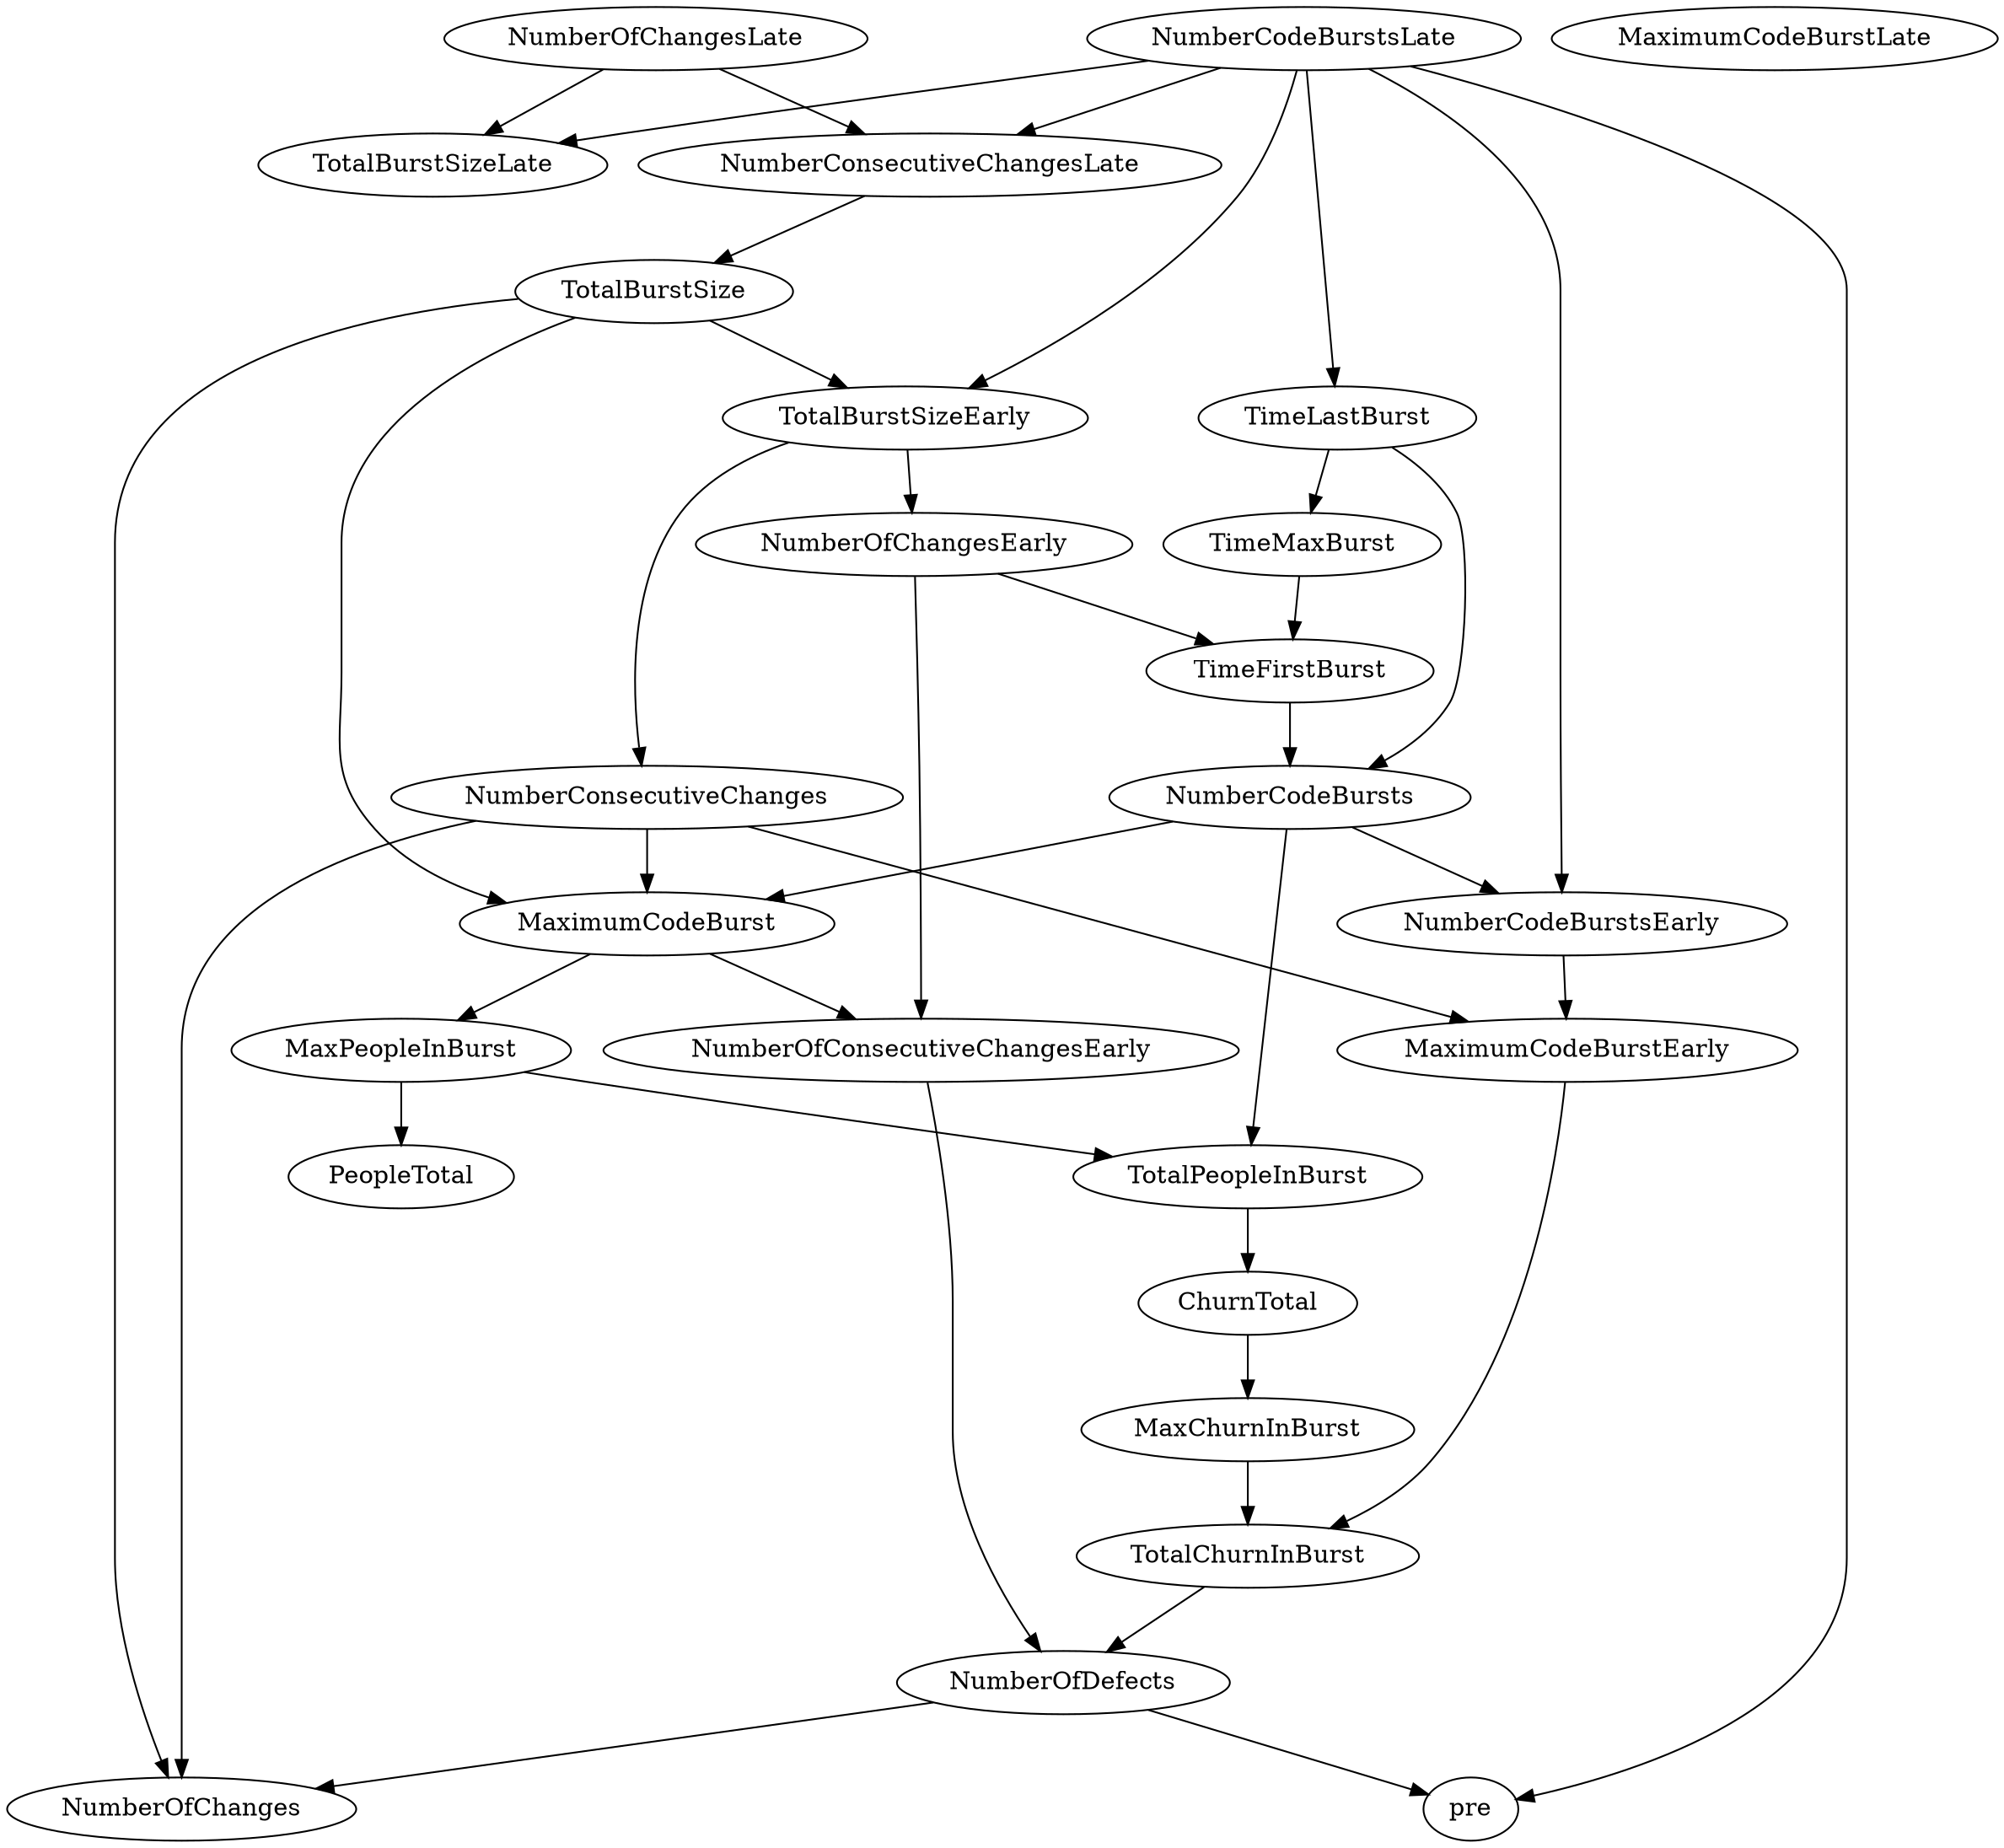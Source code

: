 digraph {
   TotalPeopleInBurst;
   MaximumCodeBurstLate;
   NumberOfChanges;
   MaxPeopleInBurst;
   TotalBurstSizeLate;
   NumberCodeBurstsLate;
   NumberOfChangesLate;
   NumberOfChangesEarly;
   MaxChurnInBurst;
   MaximumCodeBurstEarly;
   NumberCodeBurstsEarly;
   TimeFirstBurst;
   TotalChurnInBurst;
   ChurnTotal;
   MaximumCodeBurst;
   NumberOfConsecutiveChangesEarly;
   NumberConsecutiveChangesLate;
   TotalBurstSizeEarly;
   TotalBurstSize;
   TimeMaxBurst;
   NumberConsecutiveChanges;
   TimeLastBurst;
   NumberCodeBursts;
   PeopleTotal;
   pre;
   NumberOfDefects;
   TotalPeopleInBurst -> ChurnTotal;
   MaxPeopleInBurst -> TotalPeopleInBurst;
   MaxPeopleInBurst -> PeopleTotal;
   NumberCodeBurstsLate -> TotalBurstSizeLate;
   NumberCodeBurstsLate -> NumberCodeBurstsEarly;
   NumberCodeBurstsLate -> NumberConsecutiveChangesLate;
   NumberCodeBurstsLate -> TotalBurstSizeEarly;
   NumberCodeBurstsLate -> TimeLastBurst;
   NumberCodeBurstsLate -> pre;
   NumberOfChangesLate -> TotalBurstSizeLate;
   NumberOfChangesLate -> NumberConsecutiveChangesLate;
   NumberOfChangesEarly -> TimeFirstBurst;
   NumberOfChangesEarly -> NumberOfConsecutiveChangesEarly;
   MaxChurnInBurst -> TotalChurnInBurst;
   MaximumCodeBurstEarly -> TotalChurnInBurst;
   NumberCodeBurstsEarly -> MaximumCodeBurstEarly;
   TimeFirstBurst -> NumberCodeBursts;
   TotalChurnInBurst -> NumberOfDefects;
   ChurnTotal -> MaxChurnInBurst;
   MaximumCodeBurst -> MaxPeopleInBurst;
   MaximumCodeBurst -> NumberOfConsecutiveChangesEarly;
   NumberOfConsecutiveChangesEarly -> NumberOfDefects;
   NumberConsecutiveChangesLate -> TotalBurstSize;
   TotalBurstSizeEarly -> NumberOfChangesEarly;
   TotalBurstSizeEarly -> NumberConsecutiveChanges;
   TotalBurstSize -> NumberOfChanges;
   TotalBurstSize -> MaximumCodeBurst;
   TotalBurstSize -> TotalBurstSizeEarly;
   TimeMaxBurst -> TimeFirstBurst;
   NumberConsecutiveChanges -> NumberOfChanges;
   NumberConsecutiveChanges -> MaximumCodeBurstEarly;
   NumberConsecutiveChanges -> MaximumCodeBurst;
   TimeLastBurst -> TimeMaxBurst;
   TimeLastBurst -> NumberCodeBursts;
   NumberCodeBursts -> TotalPeopleInBurst;
   NumberCodeBursts -> NumberCodeBurstsEarly;
   NumberCodeBursts -> MaximumCodeBurst;
   NumberOfDefects -> NumberOfChanges;
   NumberOfDefects -> pre;
}
